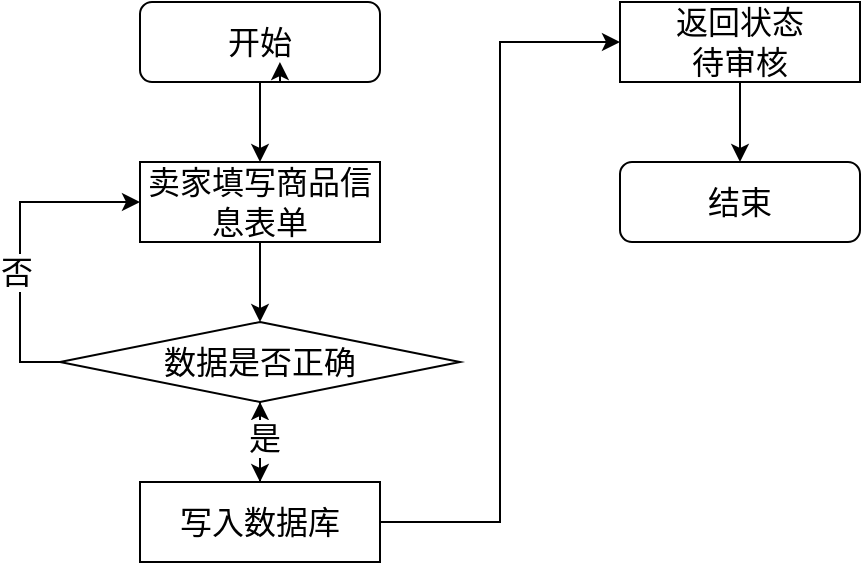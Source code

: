 <mxfile version="28.1.2">
  <diagram name="第 1 页" id="1CGsNUBVxWWmNCm2JcKJ">
    <mxGraphModel dx="776" dy="1138" grid="1" gridSize="10" guides="1" tooltips="1" connect="1" arrows="1" fold="1" page="1" pageScale="1" pageWidth="5000" pageHeight="5000" math="0" shadow="0">
      <root>
        <mxCell id="0" />
        <mxCell id="1" parent="0" />
        <mxCell id="tHeqBvzN5bstOn45mvd8-9" style="edgeStyle=orthogonalEdgeStyle;rounded=0;orthogonalLoop=1;jettySize=auto;html=1;entryX=0.5;entryY=0;entryDx=0;entryDy=0;fontSize=16;" edge="1" parent="1" source="tHeqBvzN5bstOn45mvd8-1" target="tHeqBvzN5bstOn45mvd8-2">
          <mxGeometry relative="1" as="geometry" />
        </mxCell>
        <mxCell id="tHeqBvzN5bstOn45mvd8-1" value="开始" style="rounded=1;whiteSpace=wrap;html=1;fontSize=16;" vertex="1" parent="1">
          <mxGeometry x="200" y="80" width="120" height="40" as="geometry" />
        </mxCell>
        <mxCell id="tHeqBvzN5bstOn45mvd8-10" style="edgeStyle=orthogonalEdgeStyle;rounded=0;orthogonalLoop=1;jettySize=auto;html=1;entryX=0.5;entryY=0;entryDx=0;entryDy=0;fontSize=16;" edge="1" parent="1" source="tHeqBvzN5bstOn45mvd8-2" target="tHeqBvzN5bstOn45mvd8-4">
          <mxGeometry relative="1" as="geometry" />
        </mxCell>
        <mxCell id="tHeqBvzN5bstOn45mvd8-2" value="卖家填写商品信息表单" style="rounded=0;whiteSpace=wrap;html=1;fontSize=16;" vertex="1" parent="1">
          <mxGeometry x="200" y="160" width="120" height="40" as="geometry" />
        </mxCell>
        <mxCell id="tHeqBvzN5bstOn45mvd8-5" style="edgeStyle=orthogonalEdgeStyle;rounded=0;orthogonalLoop=1;jettySize=auto;html=1;entryX=0;entryY=0.5;entryDx=0;entryDy=0;fontSize=16;" edge="1" parent="1" source="tHeqBvzN5bstOn45mvd8-4" target="tHeqBvzN5bstOn45mvd8-2">
          <mxGeometry relative="1" as="geometry">
            <Array as="points">
              <mxPoint x="140" y="260" />
              <mxPoint x="140" y="180" />
            </Array>
          </mxGeometry>
        </mxCell>
        <mxCell id="tHeqBvzN5bstOn45mvd8-6" value="否" style="edgeLabel;html=1;align=center;verticalAlign=middle;resizable=0;points=[];fontSize=16;" vertex="1" connectable="0" parent="tHeqBvzN5bstOn45mvd8-5">
          <mxGeometry x="-0.188" y="2" relative="1" as="geometry">
            <mxPoint as="offset" />
          </mxGeometry>
        </mxCell>
        <mxCell id="tHeqBvzN5bstOn45mvd8-11" style="edgeStyle=orthogonalEdgeStyle;rounded=0;orthogonalLoop=1;jettySize=auto;html=1;entryX=0.5;entryY=0;entryDx=0;entryDy=0;fontSize=16;" edge="1" parent="1" source="tHeqBvzN5bstOn45mvd8-4" target="tHeqBvzN5bstOn45mvd8-7">
          <mxGeometry relative="1" as="geometry" />
        </mxCell>
        <mxCell id="tHeqBvzN5bstOn45mvd8-4" value="数据是否正确" style="rhombus;whiteSpace=wrap;html=1;fontSize=16;" vertex="1" parent="1">
          <mxGeometry x="160" y="240" width="200" height="40" as="geometry" />
        </mxCell>
        <mxCell id="tHeqBvzN5bstOn45mvd8-15" value="" style="edgeStyle=orthogonalEdgeStyle;rounded=0;orthogonalLoop=1;jettySize=auto;html=1;fontSize=16;" edge="1" parent="1" source="tHeqBvzN5bstOn45mvd8-7" target="tHeqBvzN5bstOn45mvd8-4">
          <mxGeometry relative="1" as="geometry" />
        </mxCell>
        <mxCell id="tHeqBvzN5bstOn45mvd8-16" value="是" style="edgeLabel;html=1;align=center;verticalAlign=middle;resizable=0;points=[];fontSize=16;" vertex="1" connectable="0" parent="tHeqBvzN5bstOn45mvd8-15">
          <mxGeometry x="0.1" y="-2" relative="1" as="geometry">
            <mxPoint as="offset" />
          </mxGeometry>
        </mxCell>
        <mxCell id="tHeqBvzN5bstOn45mvd8-17" style="edgeStyle=orthogonalEdgeStyle;rounded=0;orthogonalLoop=1;jettySize=auto;html=1;entryX=0;entryY=0.5;entryDx=0;entryDy=0;fontSize=16;" edge="1" parent="1" source="tHeqBvzN5bstOn45mvd8-7" target="tHeqBvzN5bstOn45mvd8-12">
          <mxGeometry relative="1" as="geometry" />
        </mxCell>
        <mxCell id="tHeqBvzN5bstOn45mvd8-7" value="写入数据库" style="rounded=0;whiteSpace=wrap;html=1;fontSize=16;" vertex="1" parent="1">
          <mxGeometry x="200" y="320" width="120" height="40" as="geometry" />
        </mxCell>
        <mxCell id="tHeqBvzN5bstOn45mvd8-8" style="edgeStyle=orthogonalEdgeStyle;rounded=0;orthogonalLoop=1;jettySize=auto;html=1;exitX=0.5;exitY=1;exitDx=0;exitDy=0;entryX=0.583;entryY=0.75;entryDx=0;entryDy=0;entryPerimeter=0;fontSize=16;" edge="1" parent="1" source="tHeqBvzN5bstOn45mvd8-1" target="tHeqBvzN5bstOn45mvd8-1">
          <mxGeometry relative="1" as="geometry" />
        </mxCell>
        <mxCell id="tHeqBvzN5bstOn45mvd8-18" style="edgeStyle=orthogonalEdgeStyle;rounded=0;orthogonalLoop=1;jettySize=auto;html=1;entryX=0.5;entryY=0;entryDx=0;entryDy=0;fontSize=16;" edge="1" parent="1" source="tHeqBvzN5bstOn45mvd8-12" target="tHeqBvzN5bstOn45mvd8-14">
          <mxGeometry relative="1" as="geometry" />
        </mxCell>
        <mxCell id="tHeqBvzN5bstOn45mvd8-12" value="返回状态&lt;br&gt;待审核" style="rounded=0;whiteSpace=wrap;html=1;fontSize=16;" vertex="1" parent="1">
          <mxGeometry x="440" y="80" width="120" height="40" as="geometry" />
        </mxCell>
        <mxCell id="tHeqBvzN5bstOn45mvd8-14" value="结束" style="rounded=1;whiteSpace=wrap;html=1;fontSize=16;" vertex="1" parent="1">
          <mxGeometry x="440" y="160" width="120" height="40" as="geometry" />
        </mxCell>
      </root>
    </mxGraphModel>
  </diagram>
</mxfile>
